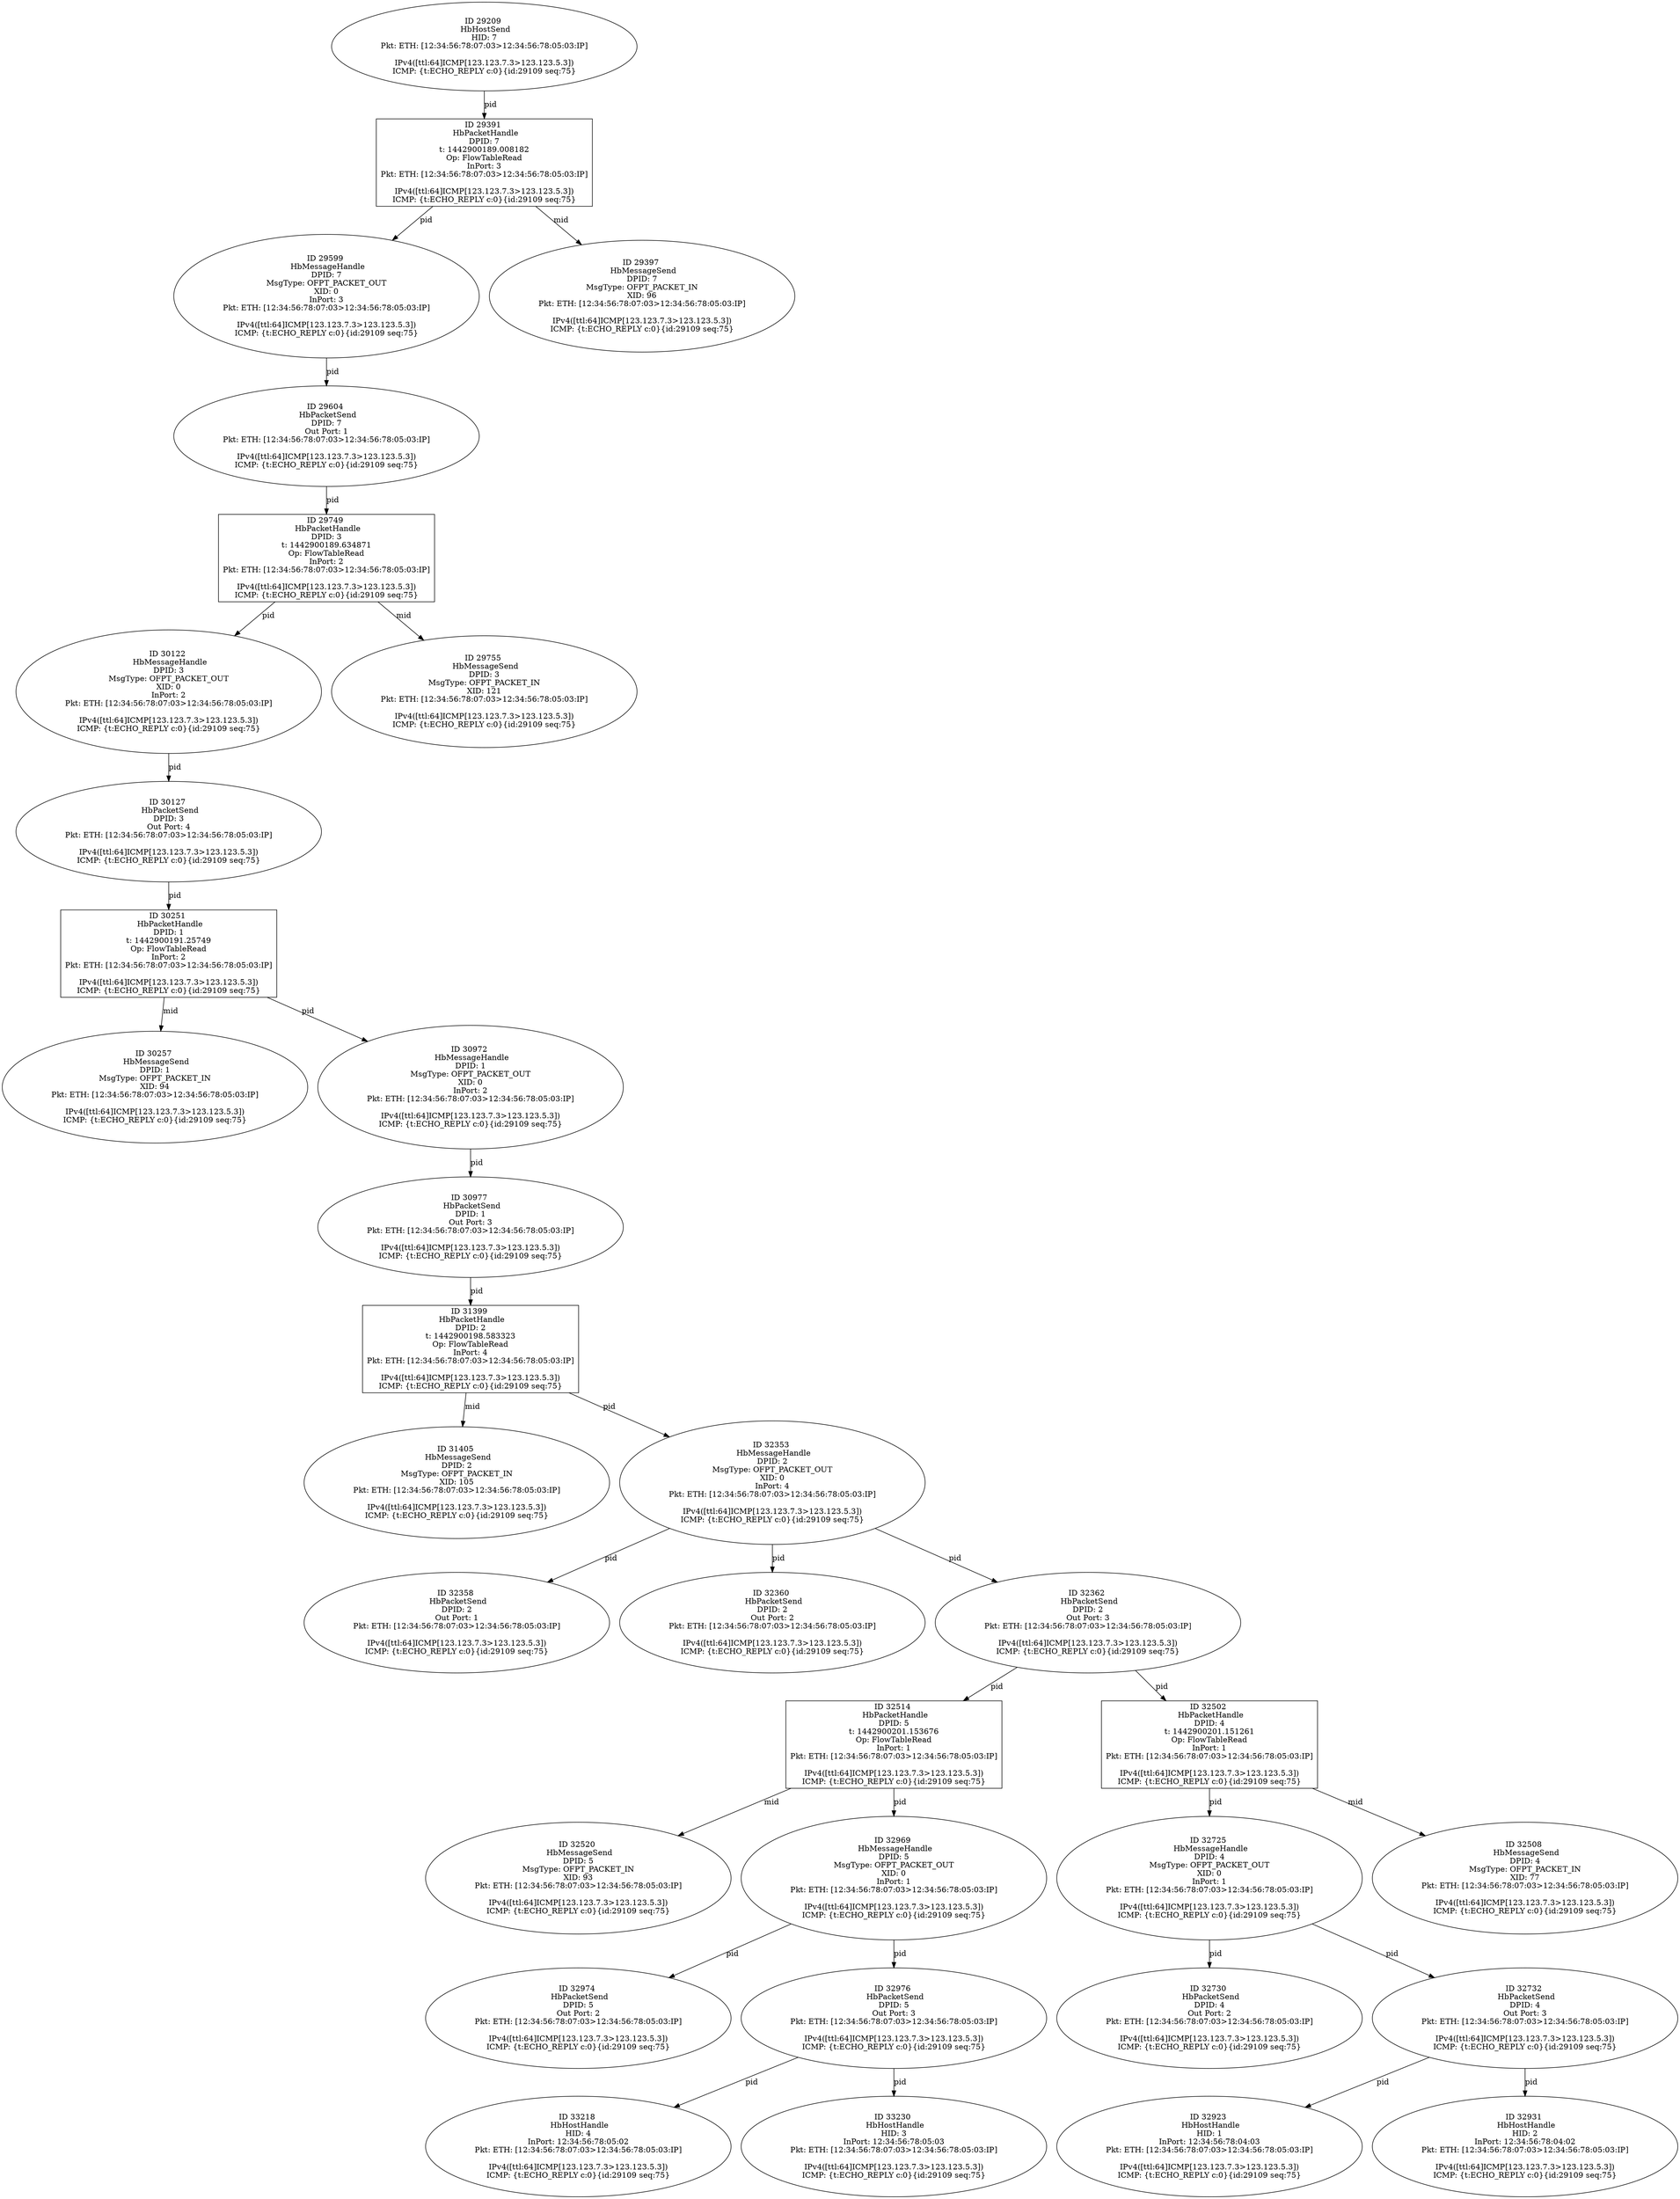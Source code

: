 strict digraph G {
30977 [shape=oval, event=<hb_events.HbPacketSend object at 0x10e79b8d0>, label="ID 30977 
 HbPacketSend
DPID: 1
Out Port: 3
Pkt: ETH: [12:34:56:78:07:03>12:34:56:78:05:03:IP]

IPv4([ttl:64]ICMP[123.123.7.3>123.123.5.3])
ICMP: {t:ECHO_REPLY c:0}{id:29109 seq:75}"];
32514 [shape=box, event=<hb_events.HbPacketHandle object at 0x10eb4ad90>, label="ID 32514 
 HbPacketHandle
DPID: 5
t: 1442900201.153676
Op: FlowTableRead
InPort: 1
Pkt: ETH: [12:34:56:78:07:03>12:34:56:78:05:03:IP]

IPv4([ttl:64]ICMP[123.123.7.3>123.123.5.3])
ICMP: {t:ECHO_REPLY c:0}{id:29109 seq:75}"];
32520 [shape=oval, event=<hb_events.HbMessageSend object at 0x10eb54510>, label="ID 32520 
 HbMessageSend
DPID: 5
MsgType: OFPT_PACKET_IN
XID: 93
Pkt: ETH: [12:34:56:78:07:03>12:34:56:78:05:03:IP]

IPv4([ttl:64]ICMP[123.123.7.3>123.123.5.3])
ICMP: {t:ECHO_REPLY c:0}{id:29109 seq:75}"];
29209 [shape=oval, event=<hb_events.HbHostSend object at 0x10df2a450>, label="ID 29209 
 HbHostSend
HID: 7
Pkt: ETH: [12:34:56:78:07:03>12:34:56:78:05:03:IP]

IPv4([ttl:64]ICMP[123.123.7.3>123.123.5.3])
ICMP: {t:ECHO_REPLY c:0}{id:29109 seq:75}"];
32923 [shape=oval, event=<hb_events.HbHostHandle object at 0x10ebdfc50>, label="ID 32923 
 HbHostHandle
HID: 1
InPort: 12:34:56:78:04:03
Pkt: ETH: [12:34:56:78:07:03>12:34:56:78:05:03:IP]

IPv4([ttl:64]ICMP[123.123.7.3>123.123.5.3])
ICMP: {t:ECHO_REPLY c:0}{id:29109 seq:75}"];
29599 [shape=oval, event=<hb_events.HbMessageHandle object at 0x10e096510>, label="ID 29599 
 HbMessageHandle
DPID: 7
MsgType: OFPT_PACKET_OUT
XID: 0
InPort: 3
Pkt: ETH: [12:34:56:78:07:03>12:34:56:78:05:03:IP]

IPv4([ttl:64]ICMP[123.123.7.3>123.123.5.3])
ICMP: {t:ECHO_REPLY c:0}{id:29109 seq:75}"];
32931 [shape=oval, event=<hb_events.HbHostHandle object at 0x10ebe4350>, label="ID 32931 
 HbHostHandle
HID: 2
InPort: 12:34:56:78:04:02
Pkt: ETH: [12:34:56:78:07:03>12:34:56:78:05:03:IP]

IPv4([ttl:64]ICMP[123.123.7.3>123.123.5.3])
ICMP: {t:ECHO_REPLY c:0}{id:29109 seq:75}"];
29604 [shape=oval, event=<hb_events.HbPacketSend object at 0x10e094e90>, label="ID 29604 
 HbPacketSend
DPID: 7
Out Port: 1
Pkt: ETH: [12:34:56:78:07:03>12:34:56:78:05:03:IP]

IPv4([ttl:64]ICMP[123.123.7.3>123.123.5.3])
ICMP: {t:ECHO_REPLY c:0}{id:29109 seq:75}"];
31399 [shape=box, event=<hb_events.HbPacketHandle object at 0x10e912bd0>, label="ID 31399 
 HbPacketHandle
DPID: 2
t: 1442900198.583323
Op: FlowTableRead
InPort: 4
Pkt: ETH: [12:34:56:78:07:03>12:34:56:78:05:03:IP]

IPv4([ttl:64]ICMP[123.123.7.3>123.123.5.3])
ICMP: {t:ECHO_REPLY c:0}{id:29109 seq:75}"];
30122 [shape=oval, event=<hb_events.HbMessageHandle object at 0x10e31a750>, label="ID 30122 
 HbMessageHandle
DPID: 3
MsgType: OFPT_PACKET_OUT
XID: 0
InPort: 2
Pkt: ETH: [12:34:56:78:07:03>12:34:56:78:05:03:IP]

IPv4([ttl:64]ICMP[123.123.7.3>123.123.5.3])
ICMP: {t:ECHO_REPLY c:0}{id:29109 seq:75}"];
30251 [shape=box, event=<hb_events.HbPacketHandle object at 0x10e3a6f10>, label="ID 30251 
 HbPacketHandle
DPID: 1
t: 1442900191.25749
Op: FlowTableRead
InPort: 2
Pkt: ETH: [12:34:56:78:07:03>12:34:56:78:05:03:IP]

IPv4([ttl:64]ICMP[123.123.7.3>123.123.5.3])
ICMP: {t:ECHO_REPLY c:0}{id:29109 seq:75}"];
31405 [shape=oval, event=<hb_events.HbMessageSend object at 0x10e9193d0>, label="ID 31405 
 HbMessageSend
DPID: 2
MsgType: OFPT_PACKET_IN
XID: 105
Pkt: ETH: [12:34:56:78:07:03>12:34:56:78:05:03:IP]

IPv4([ttl:64]ICMP[123.123.7.3>123.123.5.3])
ICMP: {t:ECHO_REPLY c:0}{id:29109 seq:75}"];
30127 [shape=oval, event=<hb_events.HbPacketSend object at 0x10e31acd0>, label="ID 30127 
 HbPacketSend
DPID: 3
Out Port: 4
Pkt: ETH: [12:34:56:78:07:03>12:34:56:78:05:03:IP]

IPv4([ttl:64]ICMP[123.123.7.3>123.123.5.3])
ICMP: {t:ECHO_REPLY c:0}{id:29109 seq:75}"];
30257 [shape=oval, event=<hb_events.HbMessageSend object at 0x10e3f1b90>, label="ID 30257 
 HbMessageSend
DPID: 1
MsgType: OFPT_PACKET_IN
XID: 94
Pkt: ETH: [12:34:56:78:07:03>12:34:56:78:05:03:IP]

IPv4([ttl:64]ICMP[123.123.7.3>123.123.5.3])
ICMP: {t:ECHO_REPLY c:0}{id:29109 seq:75}"];
29749 [shape=box, event=<hb_events.HbPacketHandle object at 0x10e143910>, label="ID 29749 
 HbPacketHandle
DPID: 3
t: 1442900189.634871
Op: FlowTableRead
InPort: 2
Pkt: ETH: [12:34:56:78:07:03>12:34:56:78:05:03:IP]

IPv4([ttl:64]ICMP[123.123.7.3>123.123.5.3])
ICMP: {t:ECHO_REPLY c:0}{id:29109 seq:75}"];
29755 [shape=oval, event=<hb_events.HbMessageSend object at 0x10e150790>, label="ID 29755 
 HbMessageSend
DPID: 3
MsgType: OFPT_PACKET_IN
XID: 121
Pkt: ETH: [12:34:56:78:07:03>12:34:56:78:05:03:IP]

IPv4([ttl:64]ICMP[123.123.7.3>123.123.5.3])
ICMP: {t:ECHO_REPLY c:0}{id:29109 seq:75}"];
33218 [shape=oval, event=<hb_events.HbHostHandle object at 0x10ec58190>, label="ID 33218 
 HbHostHandle
HID: 4
InPort: 12:34:56:78:05:02
Pkt: ETH: [12:34:56:78:07:03>12:34:56:78:05:03:IP]

IPv4([ttl:64]ICMP[123.123.7.3>123.123.5.3])
ICMP: {t:ECHO_REPLY c:0}{id:29109 seq:75}"];
32969 [shape=oval, event=<hb_events.HbMessageHandle object at 0x10ebf9190>, label="ID 32969 
 HbMessageHandle
DPID: 5
MsgType: OFPT_PACKET_OUT
XID: 0
InPort: 1
Pkt: ETH: [12:34:56:78:07:03>12:34:56:78:05:03:IP]

IPv4([ttl:64]ICMP[123.123.7.3>123.123.5.3])
ICMP: {t:ECHO_REPLY c:0}{id:29109 seq:75}"];
32974 [shape=oval, event=<hb_events.HbPacketSend object at 0x10ebf9690>, label="ID 32974 
 HbPacketSend
DPID: 5
Out Port: 2
Pkt: ETH: [12:34:56:78:07:03>12:34:56:78:05:03:IP]

IPv4([ttl:64]ICMP[123.123.7.3>123.123.5.3])
ICMP: {t:ECHO_REPLY c:0}{id:29109 seq:75}"];
29391 [shape=box, event=<hb_events.HbPacketHandle object at 0x10dfdd090>, label="ID 29391 
 HbPacketHandle
DPID: 7
t: 1442900189.008182
Op: FlowTableRead
InPort: 3
Pkt: ETH: [12:34:56:78:07:03>12:34:56:78:05:03:IP]

IPv4([ttl:64]ICMP[123.123.7.3>123.123.5.3])
ICMP: {t:ECHO_REPLY c:0}{id:29109 seq:75}"];
32976 [shape=oval, event=<hb_events.HbPacketSend object at 0x10ebf98d0>, label="ID 32976 
 HbPacketSend
DPID: 5
Out Port: 3
Pkt: ETH: [12:34:56:78:07:03>12:34:56:78:05:03:IP]

IPv4([ttl:64]ICMP[123.123.7.3>123.123.5.3])
ICMP: {t:ECHO_REPLY c:0}{id:29109 seq:75}"];
33230 [shape=oval, event=<hb_events.HbHostHandle object at 0x10ec58b50>, label="ID 33230 
 HbHostHandle
HID: 3
InPort: 12:34:56:78:05:03
Pkt: ETH: [12:34:56:78:07:03>12:34:56:78:05:03:IP]

IPv4([ttl:64]ICMP[123.123.7.3>123.123.5.3])
ICMP: {t:ECHO_REPLY c:0}{id:29109 seq:75}"];
32730 [shape=oval, event=<hb_events.HbPacketSend object at 0x10eb992d0>, label="ID 32730 
 HbPacketSend
DPID: 4
Out Port: 2
Pkt: ETH: [12:34:56:78:07:03>12:34:56:78:05:03:IP]

IPv4([ttl:64]ICMP[123.123.7.3>123.123.5.3])
ICMP: {t:ECHO_REPLY c:0}{id:29109 seq:75}"];
32732 [shape=oval, event=<hb_events.HbPacketSend object at 0x10eb99510>, label="ID 32732 
 HbPacketSend
DPID: 4
Out Port: 3
Pkt: ETH: [12:34:56:78:07:03>12:34:56:78:05:03:IP]

IPv4([ttl:64]ICMP[123.123.7.3>123.123.5.3])
ICMP: {t:ECHO_REPLY c:0}{id:29109 seq:75}"];
32353 [shape=oval, event=<hb_events.HbMessageHandle object at 0x10eb1a350>, label="ID 32353 
 HbMessageHandle
DPID: 2
MsgType: OFPT_PACKET_OUT
XID: 0
InPort: 4
Pkt: ETH: [12:34:56:78:07:03>12:34:56:78:05:03:IP]

IPv4([ttl:64]ICMP[123.123.7.3>123.123.5.3])
ICMP: {t:ECHO_REPLY c:0}{id:29109 seq:75}"];
32358 [shape=oval, event=<hb_events.HbPacketSend object at 0x10eb20150>, label="ID 32358 
 HbPacketSend
DPID: 2
Out Port: 1
Pkt: ETH: [12:34:56:78:07:03>12:34:56:78:05:03:IP]

IPv4([ttl:64]ICMP[123.123.7.3>123.123.5.3])
ICMP: {t:ECHO_REPLY c:0}{id:29109 seq:75}"];
32360 [shape=oval, event=<hb_events.HbPacketSend object at 0x10eb20b90>, label="ID 32360 
 HbPacketSend
DPID: 2
Out Port: 2
Pkt: ETH: [12:34:56:78:07:03>12:34:56:78:05:03:IP]

IPv4([ttl:64]ICMP[123.123.7.3>123.123.5.3])
ICMP: {t:ECHO_REPLY c:0}{id:29109 seq:75}"];
30972 [shape=oval, event=<hb_events.HbMessageHandle object at 0x10e79b210>, label="ID 30972 
 HbMessageHandle
DPID: 1
MsgType: OFPT_PACKET_OUT
XID: 0
InPort: 2
Pkt: ETH: [12:34:56:78:07:03>12:34:56:78:05:03:IP]

IPv4([ttl:64]ICMP[123.123.7.3>123.123.5.3])
ICMP: {t:ECHO_REPLY c:0}{id:29109 seq:75}"];
32362 [shape=oval, event=<hb_events.HbPacketSend object at 0x10eb20dd0>, label="ID 32362 
 HbPacketSend
DPID: 2
Out Port: 3
Pkt: ETH: [12:34:56:78:07:03>12:34:56:78:05:03:IP]

IPv4([ttl:64]ICMP[123.123.7.3>123.123.5.3])
ICMP: {t:ECHO_REPLY c:0}{id:29109 seq:75}"];
32502 [shape=box, event=<hb_events.HbPacketHandle object at 0x10eb4a3d0>, label="ID 32502 
 HbPacketHandle
DPID: 4
t: 1442900201.151261
Op: FlowTableRead
InPort: 1
Pkt: ETH: [12:34:56:78:07:03>12:34:56:78:05:03:IP]

IPv4([ttl:64]ICMP[123.123.7.3>123.123.5.3])
ICMP: {t:ECHO_REPLY c:0}{id:29109 seq:75}"];
32725 [shape=oval, event=<hb_events.HbMessageHandle object at 0x10eb93d90>, label="ID 32725 
 HbMessageHandle
DPID: 4
MsgType: OFPT_PACKET_OUT
XID: 0
InPort: 1
Pkt: ETH: [12:34:56:78:07:03>12:34:56:78:05:03:IP]

IPv4([ttl:64]ICMP[123.123.7.3>123.123.5.3])
ICMP: {t:ECHO_REPLY c:0}{id:29109 seq:75}"];
32508 [shape=oval, event=<hb_events.HbMessageSend object at 0x10eb4ab10>, label="ID 32508 
 HbMessageSend
DPID: 4
MsgType: OFPT_PACKET_IN
XID: 77
Pkt: ETH: [12:34:56:78:07:03>12:34:56:78:05:03:IP]

IPv4([ttl:64]ICMP[123.123.7.3>123.123.5.3])
ICMP: {t:ECHO_REPLY c:0}{id:29109 seq:75}"];
29397 [shape=oval, event=<hb_events.HbMessageSend object at 0x10dfdd890>, label="ID 29397 
 HbMessageSend
DPID: 7
MsgType: OFPT_PACKET_IN
XID: 96
Pkt: ETH: [12:34:56:78:07:03>12:34:56:78:05:03:IP]

IPv4([ttl:64]ICMP[123.123.7.3>123.123.5.3])
ICMP: {t:ECHO_REPLY c:0}{id:29109 seq:75}"];
30977 -> 31399  [rel=pid, label=pid];
32514 -> 32520  [rel=mid, label=mid];
32514 -> 32969  [rel=pid, label=pid];
29209 -> 29391  [rel=pid, label=pid];
29599 -> 29604  [rel=pid, label=pid];
29604 -> 29749  [rel=pid, label=pid];
31399 -> 32353  [rel=pid, label=pid];
31399 -> 31405  [rel=mid, label=mid];
30122 -> 30127  [rel=pid, label=pid];
30251 -> 30257  [rel=mid, label=mid];
30251 -> 30972  [rel=pid, label=pid];
30127 -> 30251  [rel=pid, label=pid];
29749 -> 30122  [rel=pid, label=pid];
29749 -> 29755  [rel=mid, label=mid];
32969 -> 32976  [rel=pid, label=pid];
32969 -> 32974  [rel=pid, label=pid];
29391 -> 29397  [rel=mid, label=mid];
29391 -> 29599  [rel=pid, label=pid];
32976 -> 33218  [rel=pid, label=pid];
32976 -> 33230  [rel=pid, label=pid];
32732 -> 32923  [rel=pid, label=pid];
32732 -> 32931  [rel=pid, label=pid];
32353 -> 32360  [rel=pid, label=pid];
32353 -> 32362  [rel=pid, label=pid];
32353 -> 32358  [rel=pid, label=pid];
32362 -> 32514  [rel=pid, label=pid];
32362 -> 32502  [rel=pid, label=pid];
32502 -> 32508  [rel=mid, label=mid];
32502 -> 32725  [rel=pid, label=pid];
30972 -> 30977  [rel=pid, label=pid];
32725 -> 32730  [rel=pid, label=pid];
32725 -> 32732  [rel=pid, label=pid];
}
